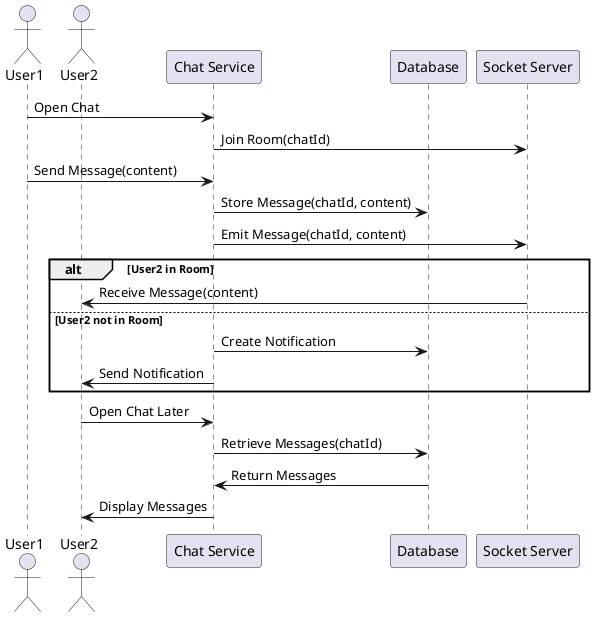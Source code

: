 @startuml
actor User1 as Sender
actor User2 as Receiver
participant "Chat Service" as ChatService
participant "Database" as DB
participant "Socket Server" as SocketServer

Sender -> ChatService : Open Chat
ChatService -> SocketServer : Join Room(chatId)
Sender -> ChatService : Send Message(content)
ChatService -> DB : Store Message(chatId, content)
ChatService -> SocketServer : Emit Message(chatId, content)
alt User2 in Room
  SocketServer -> Receiver : Receive Message(content)
else User2 not in Room
  ChatService -> DB : Create Notification
  ChatService -> Receiver : Send Notification
end
Receiver -> ChatService : Open Chat Later
ChatService -> DB : Retrieve Messages(chatId)
DB -> ChatService : Return Messages
ChatService -> Receiver : Display Messages
@enduml
